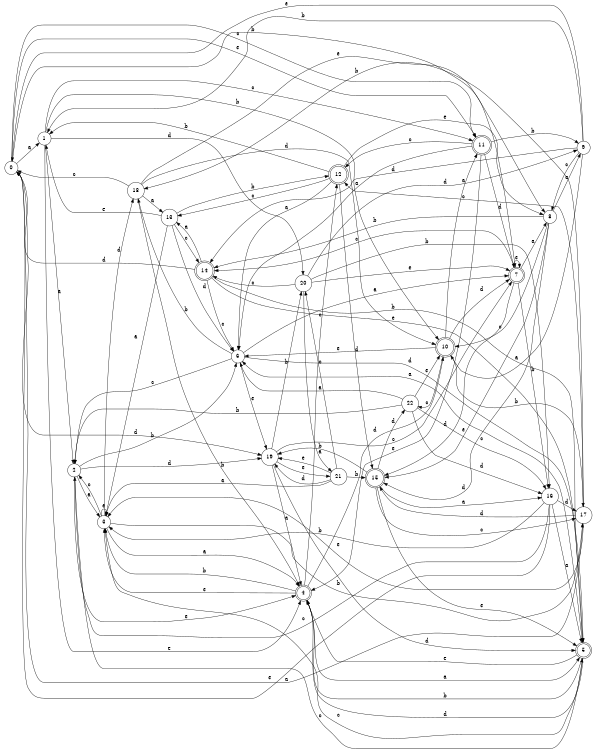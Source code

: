 digraph n19_8 {
__start0 [label="" shape="none"];

rankdir=LR;
size="8,5";

s0 [style="filled", color="black", fillcolor="white" shape="circle", label="0"];
s1 [style="filled", color="black", fillcolor="white" shape="circle", label="1"];
s2 [style="filled", color="black", fillcolor="white" shape="circle", label="2"];
s3 [style="filled", color="black", fillcolor="white" shape="circle", label="3"];
s4 [style="rounded,filled", color="black", fillcolor="white" shape="doublecircle", label="4"];
s5 [style="rounded,filled", color="black", fillcolor="white" shape="doublecircle", label="5"];
s6 [style="filled", color="black", fillcolor="white" shape="circle", label="6"];
s7 [style="rounded,filled", color="black", fillcolor="white" shape="doublecircle", label="7"];
s8 [style="filled", color="black", fillcolor="white" shape="circle", label="8"];
s9 [style="filled", color="black", fillcolor="white" shape="circle", label="9"];
s10 [style="rounded,filled", color="black", fillcolor="white" shape="doublecircle", label="10"];
s11 [style="rounded,filled", color="black", fillcolor="white" shape="doublecircle", label="11"];
s12 [style="rounded,filled", color="black", fillcolor="white" shape="doublecircle", label="12"];
s13 [style="filled", color="black", fillcolor="white" shape="circle", label="13"];
s14 [style="rounded,filled", color="black", fillcolor="white" shape="doublecircle", label="14"];
s15 [style="rounded,filled", color="black", fillcolor="white" shape="doublecircle", label="15"];
s16 [style="filled", color="black", fillcolor="white" shape="circle", label="16"];
s17 [style="filled", color="black", fillcolor="white" shape="circle", label="17"];
s18 [style="filled", color="black", fillcolor="white" shape="circle", label="18"];
s19 [style="filled", color="black", fillcolor="white" shape="circle", label="19"];
s20 [style="filled", color="black", fillcolor="white" shape="circle", label="20"];
s21 [style="filled", color="black", fillcolor="white" shape="circle", label="21"];
s22 [style="filled", color="black", fillcolor="white" shape="circle", label="22"];
s0 -> s1 [label="a"];
s0 -> s7 [label="b"];
s0 -> s11 [label="c"];
s0 -> s19 [label="d"];
s0 -> s11 [label="e"];
s1 -> s2 [label="a"];
s1 -> s10 [label="b"];
s1 -> s11 [label="c"];
s1 -> s20 [label="d"];
s1 -> s4 [label="e"];
s2 -> s3 [label="a"];
s2 -> s6 [label="b"];
s2 -> s5 [label="c"];
s2 -> s19 [label="d"];
s2 -> s4 [label="e"];
s3 -> s4 [label="a"];
s3 -> s17 [label="b"];
s3 -> s2 [label="c"];
s3 -> s18 [label="d"];
s3 -> s3 [label="e"];
s4 -> s5 [label="a"];
s4 -> s3 [label="b"];
s4 -> s12 [label="c"];
s4 -> s10 [label="d"];
s4 -> s3 [label="e"];
s5 -> s6 [label="a"];
s5 -> s4 [label="b"];
s5 -> s3 [label="c"];
s5 -> s4 [label="d"];
s5 -> s4 [label="e"];
s6 -> s7 [label="a"];
s6 -> s18 [label="b"];
s6 -> s2 [label="c"];
s6 -> s5 [label="d"];
s6 -> s19 [label="e"];
s7 -> s8 [label="a"];
s7 -> s16 [label="b"];
s7 -> s14 [label="c"];
s7 -> s15 [label="d"];
s7 -> s7 [label="e"];
s8 -> s9 [label="a"];
s8 -> s14 [label="b"];
s8 -> s10 [label="c"];
s8 -> s15 [label="d"];
s8 -> s15 [label="e"];
s9 -> s10 [label="a"];
s9 -> s1 [label="b"];
s9 -> s8 [label="c"];
s9 -> s14 [label="d"];
s9 -> s0 [label="e"];
s10 -> s11 [label="a"];
s10 -> s17 [label="b"];
s10 -> s22 [label="c"];
s10 -> s7 [label="d"];
s10 -> s6 [label="e"];
s11 -> s6 [label="a"];
s11 -> s9 [label="b"];
s11 -> s12 [label="c"];
s11 -> s7 [label="d"];
s11 -> s4 [label="e"];
s12 -> s6 [label="a"];
s12 -> s1 [label="b"];
s12 -> s13 [label="c"];
s12 -> s15 [label="d"];
s12 -> s8 [label="e"];
s13 -> s3 [label="a"];
s13 -> s12 [label="b"];
s13 -> s14 [label="c"];
s13 -> s6 [label="d"];
s13 -> s1 [label="e"];
s14 -> s13 [label="a"];
s14 -> s5 [label="b"];
s14 -> s6 [label="c"];
s14 -> s0 [label="d"];
s14 -> s5 [label="e"];
s15 -> s16 [label="a"];
s15 -> s19 [label="b"];
s15 -> s17 [label="c"];
s15 -> s22 [label="d"];
s15 -> s5 [label="e"];
s16 -> s5 [label="a"];
s16 -> s3 [label="b"];
s16 -> s2 [label="c"];
s16 -> s17 [label="d"];
s16 -> s0 [label="e"];
s17 -> s0 [label="a"];
s17 -> s18 [label="b"];
s17 -> s12 [label="c"];
s17 -> s15 [label="d"];
s17 -> s3 [label="e"];
s18 -> s13 [label="a"];
s18 -> s4 [label="b"];
s18 -> s0 [label="c"];
s18 -> s10 [label="d"];
s18 -> s8 [label="e"];
s19 -> s4 [label="a"];
s19 -> s20 [label="b"];
s19 -> s7 [label="c"];
s19 -> s5 [label="d"];
s19 -> s21 [label="e"];
s20 -> s21 [label="a"];
s20 -> s16 [label="b"];
s20 -> s14 [label="c"];
s20 -> s9 [label="d"];
s20 -> s7 [label="e"];
s21 -> s3 [label="a"];
s21 -> s15 [label="b"];
s21 -> s20 [label="c"];
s21 -> s19 [label="d"];
s21 -> s19 [label="e"];
s22 -> s6 [label="a"];
s22 -> s2 [label="b"];
s22 -> s16 [label="c"];
s22 -> s16 [label="d"];
s22 -> s10 [label="e"];

}